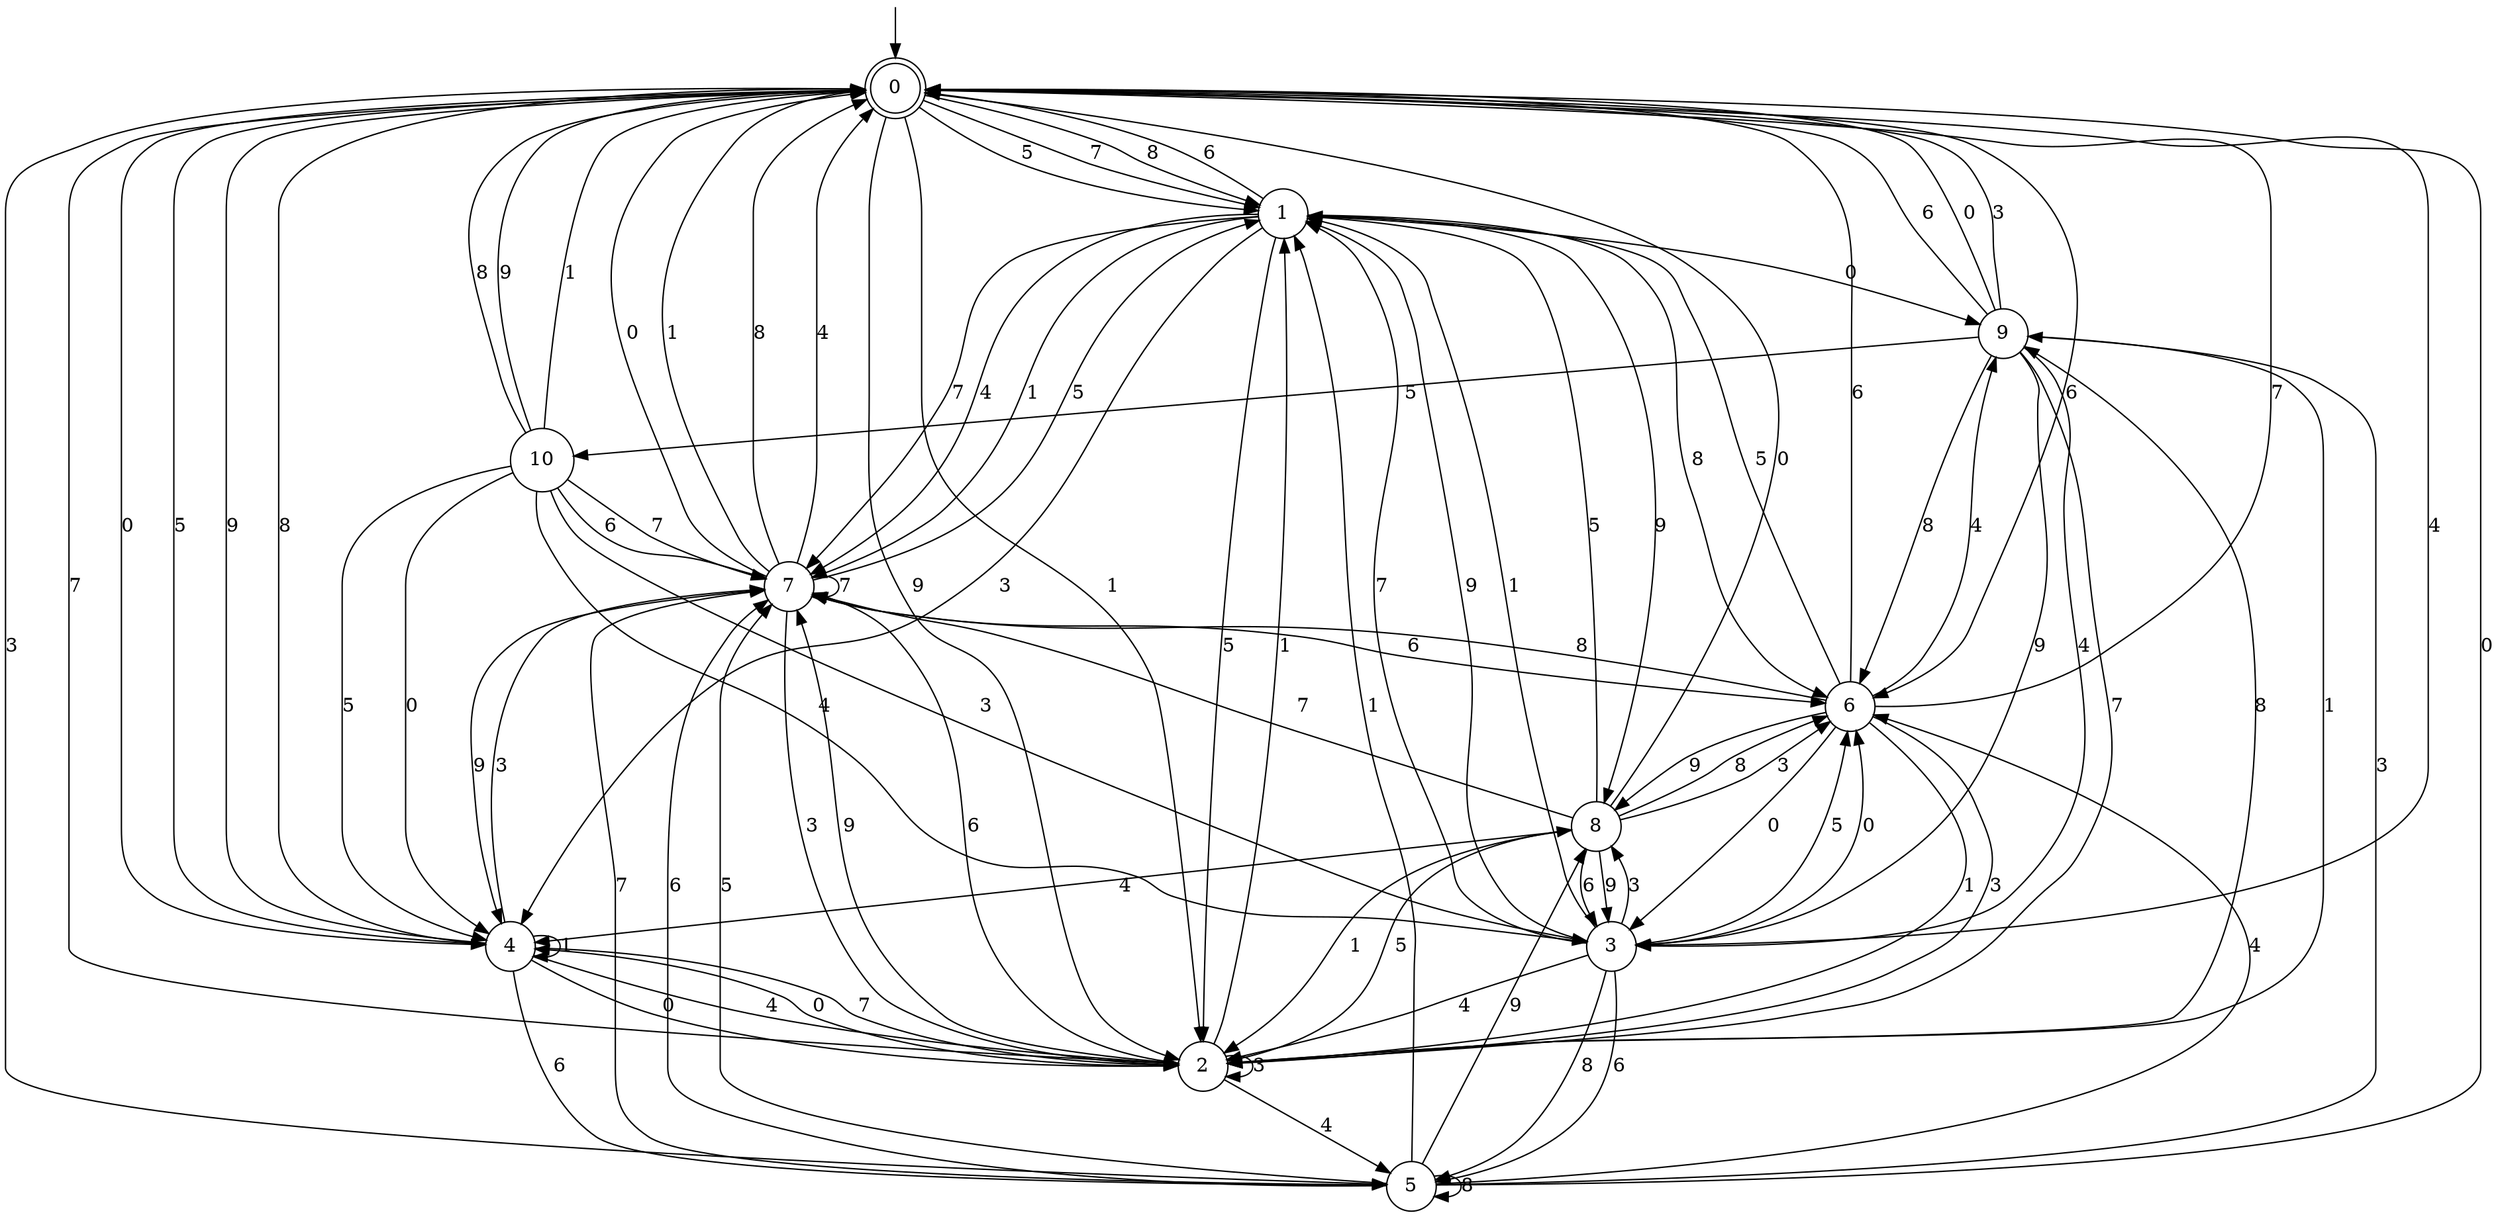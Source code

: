digraph g {

	s0 [shape="doublecircle" label="0"];
	s1 [shape="circle" label="1"];
	s2 [shape="circle" label="2"];
	s3 [shape="circle" label="3"];
	s4 [shape="circle" label="4"];
	s5 [shape="circle" label="5"];
	s6 [shape="circle" label="6"];
	s7 [shape="circle" label="7"];
	s8 [shape="circle" label="8"];
	s9 [shape="circle" label="9"];
	s10 [shape="circle" label="10"];
	s0 -> s1 [label="5"];
	s0 -> s1 [label="7"];
	s0 -> s2 [label="9"];
	s0 -> s3 [label="4"];
	s0 -> s4 [label="0"];
	s0 -> s2 [label="1"];
	s0 -> s1 [label="8"];
	s0 -> s5 [label="3"];
	s0 -> s6 [label="6"];
	s1 -> s2 [label="5"];
	s1 -> s7 [label="7"];
	s1 -> s8 [label="9"];
	s1 -> s7 [label="4"];
	s1 -> s9 [label="0"];
	s1 -> s7 [label="1"];
	s1 -> s6 [label="8"];
	s1 -> s4 [label="3"];
	s1 -> s0 [label="6"];
	s2 -> s8 [label="5"];
	s2 -> s0 [label="7"];
	s2 -> s7 [label="9"];
	s2 -> s5 [label="4"];
	s2 -> s4 [label="0"];
	s2 -> s1 [label="1"];
	s2 -> s9 [label="8"];
	s2 -> s2 [label="3"];
	s2 -> s7 [label="6"];
	s3 -> s6 [label="5"];
	s3 -> s1 [label="7"];
	s3 -> s1 [label="9"];
	s3 -> s2 [label="4"];
	s3 -> s6 [label="0"];
	s3 -> s1 [label="1"];
	s3 -> s5 [label="8"];
	s3 -> s8 [label="3"];
	s3 -> s5 [label="6"];
	s4 -> s0 [label="5"];
	s4 -> s2 [label="7"];
	s4 -> s0 [label="9"];
	s4 -> s2 [label="4"];
	s4 -> s2 [label="0"];
	s4 -> s4 [label="1"];
	s4 -> s0 [label="8"];
	s4 -> s7 [label="3"];
	s4 -> s5 [label="6"];
	s5 -> s7 [label="5"];
	s5 -> s7 [label="7"];
	s5 -> s8 [label="9"];
	s5 -> s6 [label="4"];
	s5 -> s0 [label="0"];
	s5 -> s1 [label="1"];
	s5 -> s5 [label="8"];
	s5 -> s9 [label="3"];
	s5 -> s7 [label="6"];
	s6 -> s1 [label="5"];
	s6 -> s0 [label="7"];
	s6 -> s8 [label="9"];
	s6 -> s9 [label="4"];
	s6 -> s3 [label="0"];
	s6 -> s2 [label="1"];
	s6 -> s7 [label="8"];
	s6 -> s2 [label="3"];
	s6 -> s0 [label="6"];
	s7 -> s1 [label="5"];
	s7 -> s7 [label="7"];
	s7 -> s4 [label="9"];
	s7 -> s0 [label="4"];
	s7 -> s0 [label="0"];
	s7 -> s0 [label="1"];
	s7 -> s0 [label="8"];
	s7 -> s2 [label="3"];
	s7 -> s6 [label="6"];
	s8 -> s1 [label="5"];
	s8 -> s7 [label="7"];
	s8 -> s3 [label="9"];
	s8 -> s4 [label="4"];
	s8 -> s0 [label="0"];
	s8 -> s2 [label="1"];
	s8 -> s6 [label="8"];
	s8 -> s6 [label="3"];
	s8 -> s3 [label="6"];
	s9 -> s10 [label="5"];
	s9 -> s2 [label="7"];
	s9 -> s3 [label="9"];
	s9 -> s3 [label="4"];
	s9 -> s0 [label="0"];
	s9 -> s2 [label="1"];
	s9 -> s6 [label="8"];
	s9 -> s0 [label="3"];
	s9 -> s0 [label="6"];
	s10 -> s4 [label="5"];
	s10 -> s7 [label="7"];
	s10 -> s0 [label="9"];
	s10 -> s3 [label="4"];
	s10 -> s4 [label="0"];
	s10 -> s0 [label="1"];
	s10 -> s0 [label="8"];
	s10 -> s3 [label="3"];
	s10 -> s7 [label="6"];

__start0 [label="" shape="none" width="0" height="0"];
__start0 -> s0;

}
